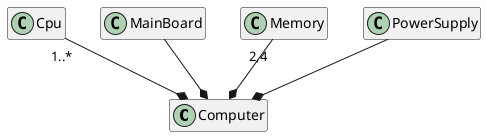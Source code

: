 @startuml test

hide method
hide member

class Computer 
class Cpu
class MainBoard
class Memory
class PowerSupply


Cpu "1..*" --* Computer
MainBoard --* Computer
Memory "2,4" --* Computer
PowerSupply --* Computer

@enduml